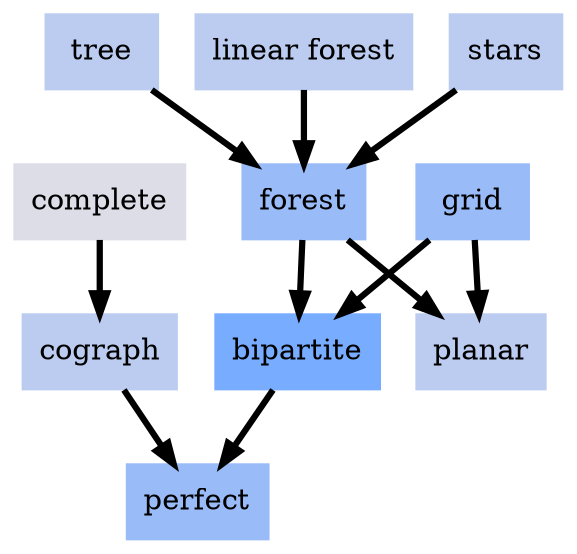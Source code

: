 digraph local_cLHJkW {
	node [color=lightblue2 style=filled]
	margin=0.04 size="6,6"
	"n_EhdXNA" [label="complete" URL="/parameters/html/EhdXNA" color="#dddde8" shape=box]
	"n_rJyICu" [label="tree" URL="/parameters/html/rJyICu" color="#bbccf0" shape=box]
	"n_loZ5LD" [label="planar" URL="/parameters/html/loZ5LD" color="#bbccf0" shape=box]
	"n_cLHJkW" [label="bipartite" URL="/parameters/html/cLHJkW" color="#78acff" shape=box]
	"n_RmssrZ" [label="perfect" URL="/parameters/html/RmssrZ" color="#99bcf8" shape=box]
	"n_9Qd0Mx" [label="cograph" URL="/parameters/html/9Qd0Mx" color="#bbccf0" shape=box]
	"n_skQuFN" [label="linear forest" URL="/parameters/html/skQuFN" color="#bbccf0" shape=box]
	"n_lfYXuK" [label="grid" URL="/parameters/html/lfYXuK" color="#99bcf8" shape=box]
	"n_JngPPm" [label="forest" URL="/parameters/html/JngPPm" color="#99bcf8" shape=box]
	"n_10JR3F" [label="stars" URL="/parameters/html/10JR3F" color="#bbccf0" shape=box]
	"n_JngPPm" -> "n_cLHJkW" [label="" decorate=true lblstyle="above, sloped" weight="100" penwidth="3.0"]
	"n_10JR3F" -> "n_JngPPm" [label="" decorate=true lblstyle="above, sloped" weight="100" penwidth="3.0"]
	"n_9Qd0Mx" -> "n_RmssrZ" [label="" decorate=true lblstyle="above, sloped" weight="100" penwidth="3.0"]
	"n_EhdXNA" -> "n_9Qd0Mx" [label="" decorate=true lblstyle="above, sloped" weight="100" penwidth="3.0"]
	"n_skQuFN" -> "n_JngPPm" [label="" decorate=true lblstyle="above, sloped" weight="100" penwidth="3.0"]
	"n_lfYXuK" -> "n_loZ5LD" [label="" decorate=true lblstyle="above, sloped" weight="100" penwidth="3.0"]
	"n_cLHJkW" -> "n_RmssrZ" [label="" decorate=true lblstyle="above, sloped" weight="100" penwidth="3.0"]
	"n_rJyICu" -> "n_JngPPm" [label="" decorate=true lblstyle="above, sloped" weight="100" penwidth="3.0"]
	"n_lfYXuK" -> "n_cLHJkW" [label="" decorate=true lblstyle="above, sloped" weight="100" penwidth="3.0"]
	"n_JngPPm" -> "n_loZ5LD" [label="" decorate=true lblstyle="above, sloped" weight="100" penwidth="3.0"]
}
